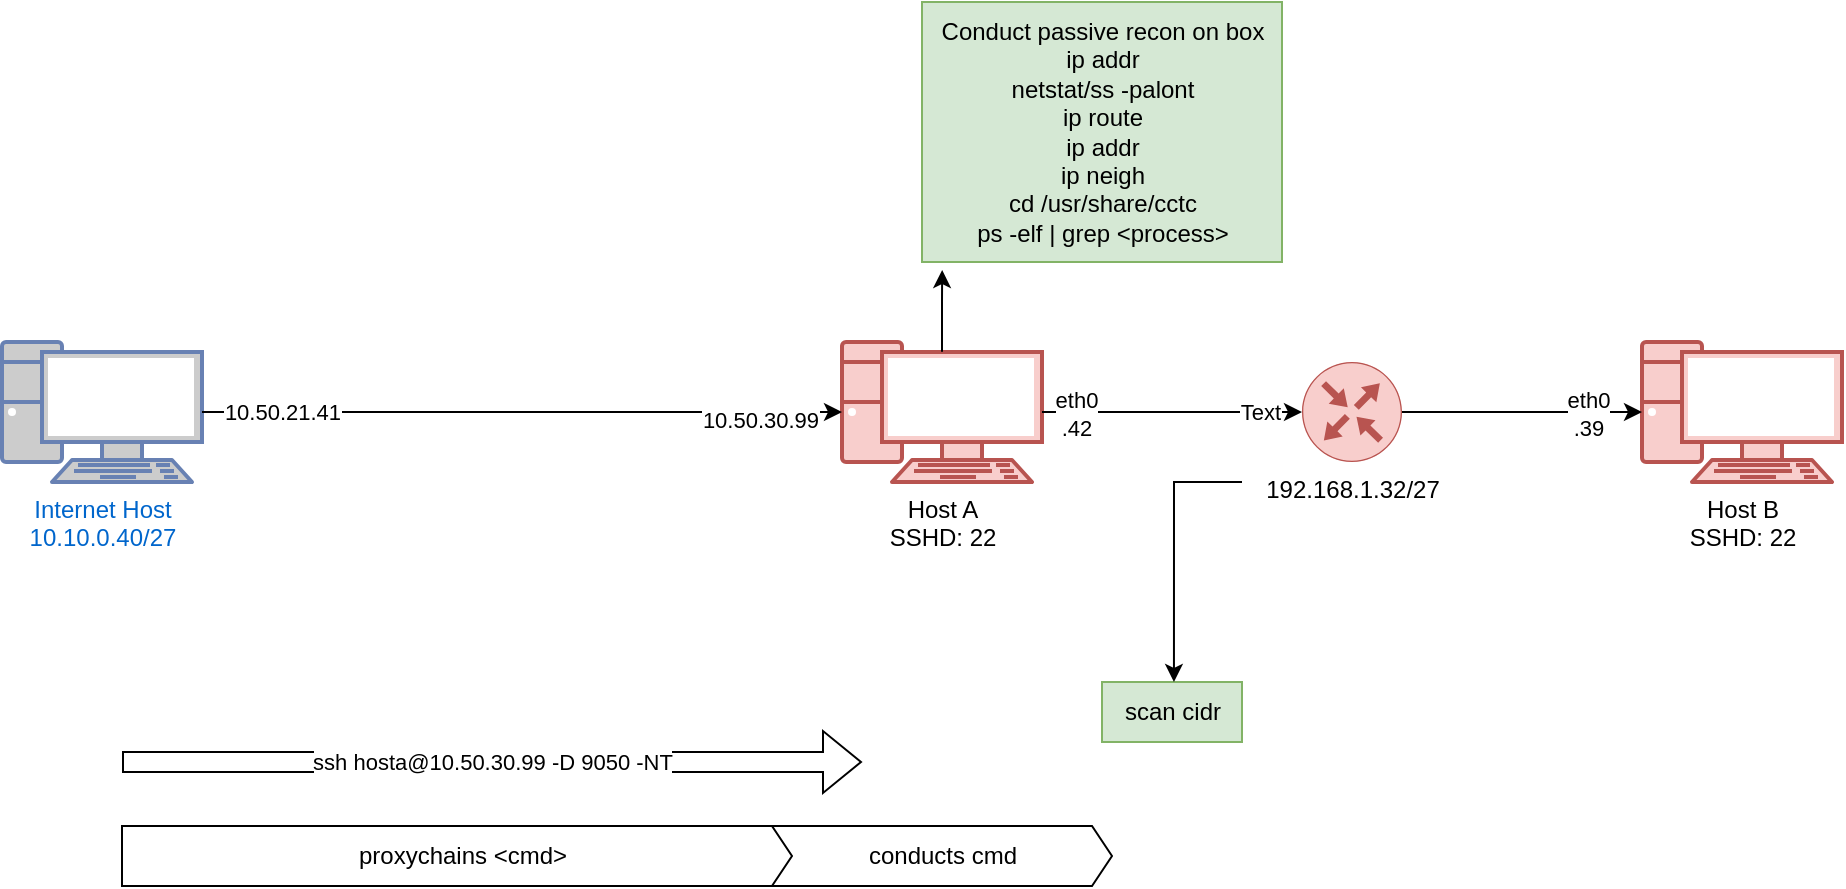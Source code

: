 <mxfile version="24.5.3" type="github">
  <diagram name="Page-1" id="iQ5KhEgalkeNzzqRlSKW">
    <mxGraphModel dx="1434" dy="778" grid="1" gridSize="10" guides="1" tooltips="1" connect="1" arrows="1" fold="1" page="1" pageScale="1" pageWidth="850" pageHeight="1100" math="0" shadow="0">
      <root>
        <mxCell id="0" />
        <mxCell id="1" parent="0" />
        <mxCell id="FURbWRbi5EmWoerNdc4_-1" value="192.168.1.32/27" style="sketch=0;points=[[0.5,0,0],[1,0.5,0],[0.5,1,0],[0,0.5,0],[0.145,0.145,0],[0.856,0.145,0],[0.855,0.856,0],[0.145,0.855,0]];verticalLabelPosition=bottom;html=1;verticalAlign=top;aspect=fixed;align=center;pointerEvents=1;shape=mxgraph.cisco19.rect;prIcon=router;fillColor=#f8cecc;strokeColor=#b85450;" vertex="1" parent="1">
          <mxGeometry x="730" y="190" width="50" height="50" as="geometry" />
        </mxCell>
        <mxCell id="FURbWRbi5EmWoerNdc4_-2" value="Internet Host&lt;div&gt;10.10.0.40/27&lt;/div&gt;" style="fontColor=#0066CC;verticalAlign=top;verticalLabelPosition=bottom;labelPosition=center;align=center;html=1;outlineConnect=0;fillColor=#CCCCCC;strokeColor=#6881B3;gradientColor=none;gradientDirection=north;strokeWidth=2;shape=mxgraph.networks.pc;" vertex="1" parent="1">
          <mxGeometry x="80" y="180" width="100" height="70" as="geometry" />
        </mxCell>
        <mxCell id="FURbWRbi5EmWoerNdc4_-3" value="Host A&lt;div&gt;SSHD: 22&lt;/div&gt;" style="verticalAlign=top;verticalLabelPosition=bottom;labelPosition=center;align=center;html=1;outlineConnect=0;fillColor=#f8cecc;strokeColor=#b85450;gradientDirection=north;strokeWidth=2;shape=mxgraph.networks.pc;" vertex="1" parent="1">
          <mxGeometry x="500" y="180" width="100" height="70" as="geometry" />
        </mxCell>
        <mxCell id="FURbWRbi5EmWoerNdc4_-4" value="10.50.21.41" style="edgeStyle=orthogonalEdgeStyle;rounded=0;orthogonalLoop=1;jettySize=auto;html=1;exitX=1;exitY=0.5;exitDx=0;exitDy=0;exitPerimeter=0;entryX=0;entryY=0.5;entryDx=0;entryDy=0;entryPerimeter=0;" edge="1" parent="1" source="FURbWRbi5EmWoerNdc4_-2" target="FURbWRbi5EmWoerNdc4_-3">
          <mxGeometry x="-0.75" relative="1" as="geometry">
            <mxPoint as="offset" />
          </mxGeometry>
        </mxCell>
        <mxCell id="FURbWRbi5EmWoerNdc4_-5" value="10.50.30.99" style="edgeLabel;html=1;align=center;verticalAlign=middle;resizable=0;points=[];" vertex="1" connectable="0" parent="FURbWRbi5EmWoerNdc4_-4">
          <mxGeometry x="0.744" y="-4" relative="1" as="geometry">
            <mxPoint as="offset" />
          </mxGeometry>
        </mxCell>
        <mxCell id="FURbWRbi5EmWoerNdc4_-6" style="edgeStyle=orthogonalEdgeStyle;rounded=0;orthogonalLoop=1;jettySize=auto;html=1;exitX=1;exitY=0.5;exitDx=0;exitDy=0;exitPerimeter=0;entryX=0;entryY=0.5;entryDx=0;entryDy=0;entryPerimeter=0;" edge="1" parent="1" source="FURbWRbi5EmWoerNdc4_-3" target="FURbWRbi5EmWoerNdc4_-1">
          <mxGeometry relative="1" as="geometry" />
        </mxCell>
        <mxCell id="FURbWRbi5EmWoerNdc4_-7" value="eth0&lt;div&gt;.42&lt;/div&gt;" style="edgeLabel;html=1;align=center;verticalAlign=middle;resizable=0;points=[];" vertex="1" connectable="0" parent="FURbWRbi5EmWoerNdc4_-6">
          <mxGeometry x="-0.747" y="-1" relative="1" as="geometry">
            <mxPoint as="offset" />
          </mxGeometry>
        </mxCell>
        <mxCell id="FURbWRbi5EmWoerNdc4_-8" value="Text" style="edgeLabel;html=1;align=center;verticalAlign=middle;resizable=0;points=[];" vertex="1" connectable="0" parent="FURbWRbi5EmWoerNdc4_-6">
          <mxGeometry x="0.674" relative="1" as="geometry">
            <mxPoint as="offset" />
          </mxGeometry>
        </mxCell>
        <mxCell id="FURbWRbi5EmWoerNdc4_-9" value="scan cidr" style="text;html=1;align=center;verticalAlign=middle;resizable=0;points=[];autosize=1;strokeColor=#82b366;fillColor=#d5e8d4;" vertex="1" parent="1">
          <mxGeometry x="630" y="350" width="70" height="30" as="geometry" />
        </mxCell>
        <mxCell id="FURbWRbi5EmWoerNdc4_-10" style="edgeStyle=orthogonalEdgeStyle;rounded=0;orthogonalLoop=1;jettySize=auto;html=1;entryX=0.514;entryY=0;entryDx=0;entryDy=0;entryPerimeter=0;" edge="1" parent="1" target="FURbWRbi5EmWoerNdc4_-9">
          <mxGeometry relative="1" as="geometry">
            <mxPoint x="700" y="250" as="sourcePoint" />
            <Array as="points">
              <mxPoint x="666" y="250" />
            </Array>
          </mxGeometry>
        </mxCell>
        <mxCell id="FURbWRbi5EmWoerNdc4_-11" value="Conduct passive recon on box&lt;div&gt;ip addr&lt;/div&gt;&lt;div&gt;netstat/ss -palont&lt;/div&gt;&lt;div&gt;ip route&lt;/div&gt;&lt;div&gt;ip addr&lt;/div&gt;&lt;div&gt;ip neigh&lt;/div&gt;&lt;div&gt;cd /usr/share/cctc&lt;/div&gt;&lt;div&gt;ps -elf | grep &amp;lt;process&amp;gt;&lt;/div&gt;" style="text;html=1;align=center;verticalAlign=middle;resizable=0;points=[];autosize=1;strokeColor=#82b366;fillColor=#d5e8d4;" vertex="1" parent="1">
          <mxGeometry x="540" y="10" width="180" height="130" as="geometry" />
        </mxCell>
        <mxCell id="FURbWRbi5EmWoerNdc4_-12" style="edgeStyle=orthogonalEdgeStyle;rounded=0;orthogonalLoop=1;jettySize=auto;html=1;exitX=0.5;exitY=0.07;exitDx=0;exitDy=0;exitPerimeter=0;entryX=0.056;entryY=1.031;entryDx=0;entryDy=0;entryPerimeter=0;" edge="1" parent="1" source="FURbWRbi5EmWoerNdc4_-3" target="FURbWRbi5EmWoerNdc4_-11">
          <mxGeometry relative="1" as="geometry">
            <mxPoint x="430" y="120" as="targetPoint" />
          </mxGeometry>
        </mxCell>
        <mxCell id="FURbWRbi5EmWoerNdc4_-13" value="ssh hosta@10.50.30.99 -D 9050 -NT" style="shape=flexArrow;endArrow=classic;html=1;rounded=0;" edge="1" parent="1">
          <mxGeometry width="50" height="50" relative="1" as="geometry">
            <mxPoint x="140" y="390" as="sourcePoint" />
            <mxPoint x="510" y="390" as="targetPoint" />
          </mxGeometry>
        </mxCell>
        <mxCell id="FURbWRbi5EmWoerNdc4_-16" value="proxychains &amp;lt;cmd&amp;gt;" style="html=1;shadow=0;dashed=0;align=center;verticalAlign=middle;shape=mxgraph.arrows2.arrow;dy=0;dx=10;notch=0;" vertex="1" parent="1">
          <mxGeometry x="140" y="422" width="340" height="30" as="geometry" />
        </mxCell>
        <mxCell id="FURbWRbi5EmWoerNdc4_-20" value="conducts cmd" style="html=1;shadow=0;dashed=0;align=center;verticalAlign=middle;shape=mxgraph.arrows2.arrow;dy=0;dx=10;notch=10;" vertex="1" parent="1">
          <mxGeometry x="465" y="422" width="170" height="30" as="geometry" />
        </mxCell>
        <mxCell id="FURbWRbi5EmWoerNdc4_-21" value="Host B&lt;div&gt;SSHD: 22&lt;/div&gt;" style="verticalAlign=top;verticalLabelPosition=bottom;labelPosition=center;align=center;html=1;outlineConnect=0;fillColor=#f8cecc;strokeColor=#b85450;gradientDirection=north;strokeWidth=2;shape=mxgraph.networks.pc;" vertex="1" parent="1">
          <mxGeometry x="900" y="180" width="100" height="70" as="geometry" />
        </mxCell>
        <mxCell id="FURbWRbi5EmWoerNdc4_-22" style="edgeStyle=orthogonalEdgeStyle;rounded=0;orthogonalLoop=1;jettySize=auto;html=1;exitX=1;exitY=0.5;exitDx=0;exitDy=0;exitPerimeter=0;entryX=0;entryY=0.5;entryDx=0;entryDy=0;entryPerimeter=0;" edge="1" parent="1" source="FURbWRbi5EmWoerNdc4_-1" target="FURbWRbi5EmWoerNdc4_-21">
          <mxGeometry relative="1" as="geometry" />
        </mxCell>
        <mxCell id="FURbWRbi5EmWoerNdc4_-23" value="eth0&lt;div&gt;.39&lt;/div&gt;" style="edgeLabel;html=1;align=center;verticalAlign=middle;resizable=0;points=[];" vertex="1" connectable="0" parent="FURbWRbi5EmWoerNdc4_-22">
          <mxGeometry x="0.55" y="-1" relative="1" as="geometry">
            <mxPoint as="offset" />
          </mxGeometry>
        </mxCell>
      </root>
    </mxGraphModel>
  </diagram>
</mxfile>
